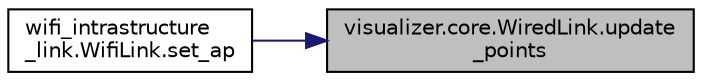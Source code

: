 digraph "visualizer.core.WiredLink.update_points"
{
 // LATEX_PDF_SIZE
  edge [fontname="Helvetica",fontsize="10",labelfontname="Helvetica",labelfontsize="10"];
  node [fontname="Helvetica",fontsize="10",shape=record];
  rankdir="RL";
  Node1 [label="visualizer.core.WiredLink.update\l_points",height=0.2,width=0.4,color="black", fillcolor="grey75", style="filled", fontcolor="black",tooltip="Update points function."];
  Node1 -> Node2 [dir="back",color="midnightblue",fontsize="10",style="solid",fontname="Helvetica"];
  Node2 [label="wifi_intrastructure\l_link.WifiLink.set_ap",height=0.2,width=0.4,color="black", fillcolor="white", style="filled",URL="$classwifi__intrastructure__link_1_1_wifi_link.html#afaa1042fd08a883313440a580671d05e",tooltip="Set AP."];
}
